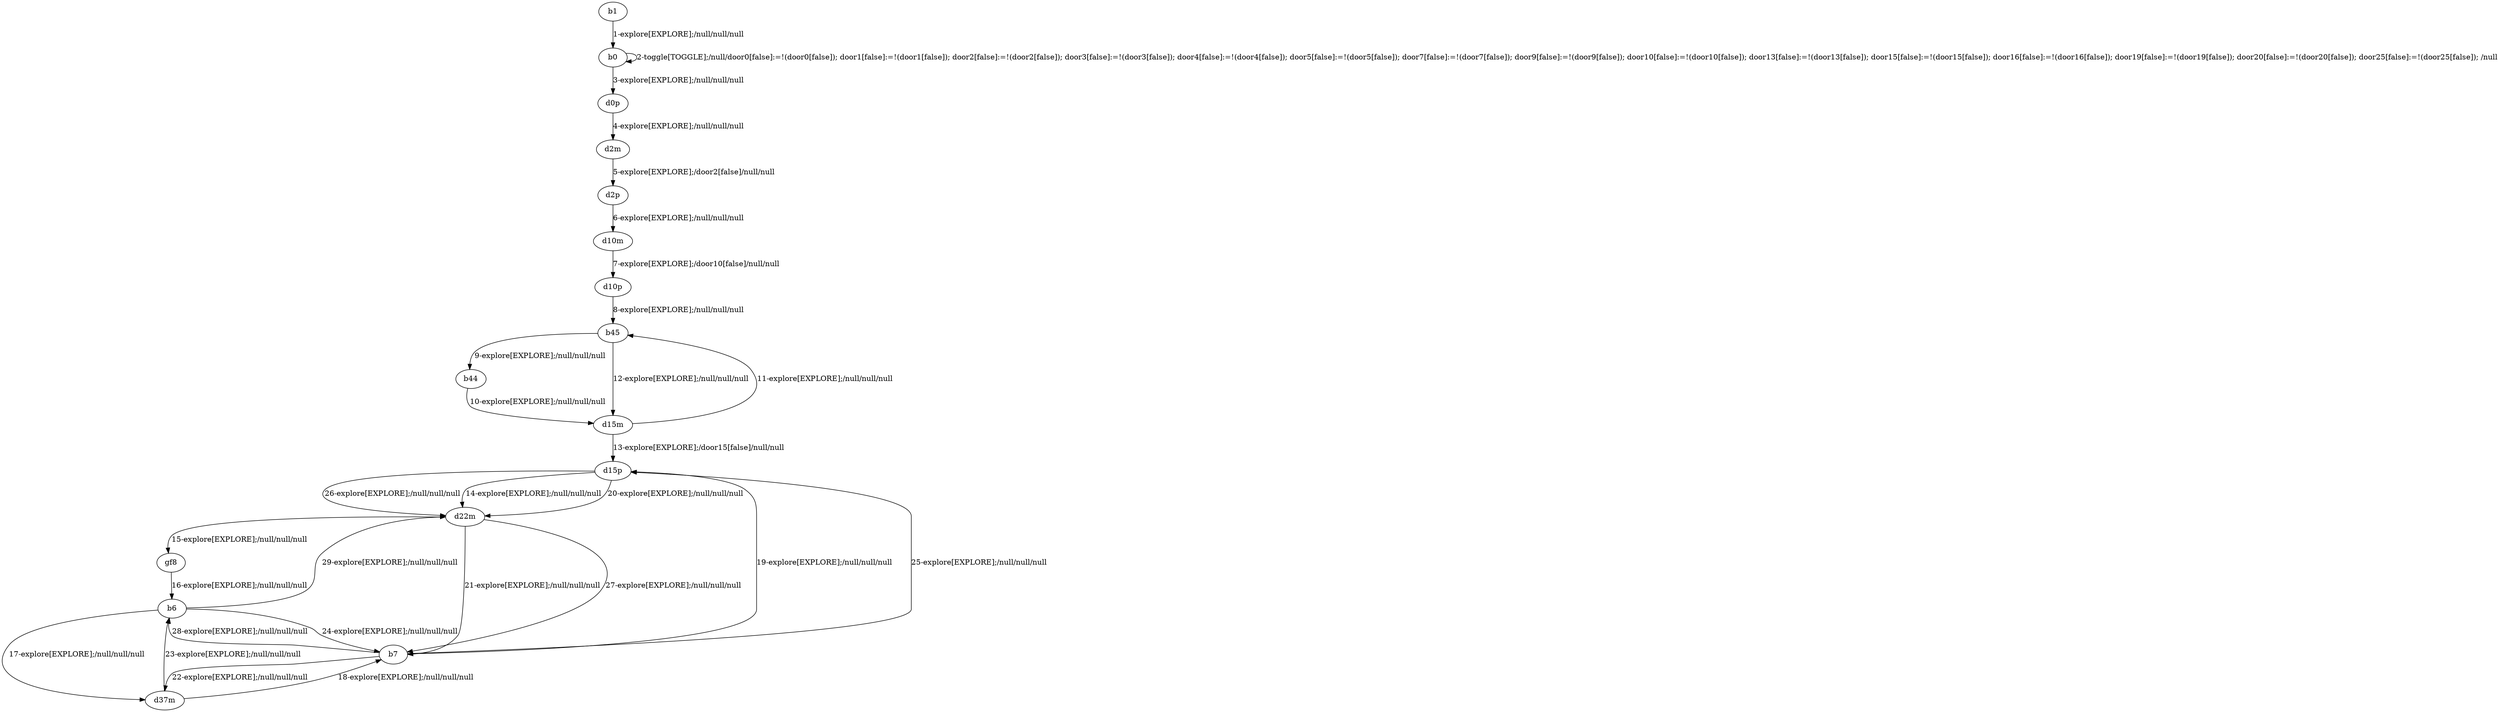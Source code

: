 # Total number of goals covered by this test: 6
# b7 --> d15p
# b6 --> d37m
# b7 --> d37m
# b6 --> b7
# d22m --> b7
# gf8 --> b6

digraph g {
"b1" -> "b0" [label = "1-explore[EXPLORE];/null/null/null"];
"b0" -> "b0" [label = "2-toggle[TOGGLE];/null/door0[false]:=!(door0[false]); door1[false]:=!(door1[false]); door2[false]:=!(door2[false]); door3[false]:=!(door3[false]); door4[false]:=!(door4[false]); door5[false]:=!(door5[false]); door7[false]:=!(door7[false]); door9[false]:=!(door9[false]); door10[false]:=!(door10[false]); door13[false]:=!(door13[false]); door15[false]:=!(door15[false]); door16[false]:=!(door16[false]); door19[false]:=!(door19[false]); door20[false]:=!(door20[false]); door25[false]:=!(door25[false]); /null"];
"b0" -> "d0p" [label = "3-explore[EXPLORE];/null/null/null"];
"d0p" -> "d2m" [label = "4-explore[EXPLORE];/null/null/null"];
"d2m" -> "d2p" [label = "5-explore[EXPLORE];/door2[false]/null/null"];
"d2p" -> "d10m" [label = "6-explore[EXPLORE];/null/null/null"];
"d10m" -> "d10p" [label = "7-explore[EXPLORE];/door10[false]/null/null"];
"d10p" -> "b45" [label = "8-explore[EXPLORE];/null/null/null"];
"b45" -> "b44" [label = "9-explore[EXPLORE];/null/null/null"];
"b44" -> "d15m" [label = "10-explore[EXPLORE];/null/null/null"];
"d15m" -> "b45" [label = "11-explore[EXPLORE];/null/null/null"];
"b45" -> "d15m" [label = "12-explore[EXPLORE];/null/null/null"];
"d15m" -> "d15p" [label = "13-explore[EXPLORE];/door15[false]/null/null"];
"d15p" -> "d22m" [label = "14-explore[EXPLORE];/null/null/null"];
"d22m" -> "gf8" [label = "15-explore[EXPLORE];/null/null/null"];
"gf8" -> "b6" [label = "16-explore[EXPLORE];/null/null/null"];
"b6" -> "d37m" [label = "17-explore[EXPLORE];/null/null/null"];
"d37m" -> "b7" [label = "18-explore[EXPLORE];/null/null/null"];
"b7" -> "d15p" [label = "19-explore[EXPLORE];/null/null/null"];
"d15p" -> "d22m" [label = "20-explore[EXPLORE];/null/null/null"];
"d22m" -> "b7" [label = "21-explore[EXPLORE];/null/null/null"];
"b7" -> "d37m" [label = "22-explore[EXPLORE];/null/null/null"];
"d37m" -> "b6" [label = "23-explore[EXPLORE];/null/null/null"];
"b6" -> "b7" [label = "24-explore[EXPLORE];/null/null/null"];
"b7" -> "d15p" [label = "25-explore[EXPLORE];/null/null/null"];
"d15p" -> "d22m" [label = "26-explore[EXPLORE];/null/null/null"];
"d22m" -> "b7" [label = "27-explore[EXPLORE];/null/null/null"];
"b7" -> "b6" [label = "28-explore[EXPLORE];/null/null/null"];
"b6" -> "d22m" [label = "29-explore[EXPLORE];/null/null/null"];
}